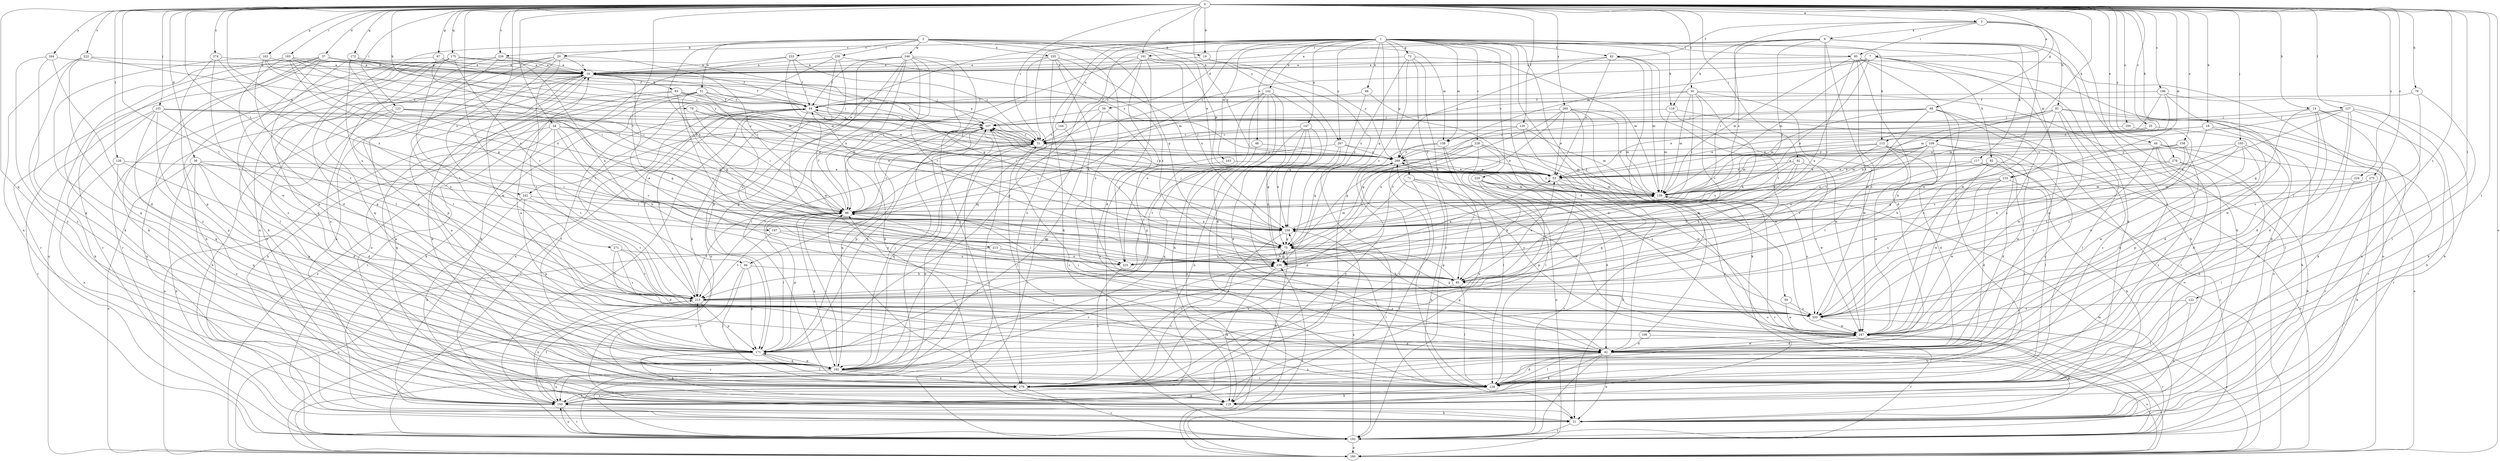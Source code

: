 strict digraph  {
0;
1;
2;
3;
6;
7;
10;
14;
18;
19;
20;
21;
25;
30;
31;
36;
37;
39;
42;
44;
46;
48;
51;
53;
54;
59;
62;
64;
67;
68;
71;
72;
75;
76;
79;
81;
82;
83;
85;
92;
94;
95;
96;
101;
105;
106;
107;
109;
113;
116;
117;
118;
120;
122;
123;
126;
127;
128;
133;
138;
139;
142;
144;
147;
150;
158;
160;
163;
171;
172;
175;
182;
183;
191;
192;
196;
197;
203;
213;
215;
222;
224;
225;
226;
228;
229;
230;
233;
235;
236;
242;
243;
246;
247;
250;
258;
260;
264;
267;
269;
271;
274;
275;
278;
279;
0 -> 3  [label=a];
0 -> 14  [label=b];
0 -> 18  [label=b];
0 -> 19  [label=b];
0 -> 25  [label=c];
0 -> 30  [label=c];
0 -> 31  [label=c];
0 -> 36  [label=d];
0 -> 37  [label=d];
0 -> 44  [label=e];
0 -> 54  [label=f];
0 -> 67  [label=g];
0 -> 68  [label=g];
0 -> 76  [label=h];
0 -> 79  [label=h];
0 -> 92  [label=i];
0 -> 94  [label=i];
0 -> 101  [label=j];
0 -> 105  [label=j];
0 -> 109  [label=k];
0 -> 113  [label=k];
0 -> 120  [label=l];
0 -> 122  [label=l];
0 -> 123  [label=l];
0 -> 126  [label=l];
0 -> 127  [label=l];
0 -> 128  [label=l];
0 -> 133  [label=m];
0 -> 158  [label=o];
0 -> 160  [label=o];
0 -> 163  [label=p];
0 -> 172  [label=q];
0 -> 175  [label=q];
0 -> 182  [label=q];
0 -> 183  [label=r];
0 -> 191  [label=r];
0 -> 196  [label=s];
0 -> 197  [label=s];
0 -> 203  [label=s];
0 -> 213  [label=t];
0 -> 215  [label=t];
0 -> 222  [label=u];
0 -> 224  [label=u];
0 -> 226  [label=v];
0 -> 242  [label=w];
0 -> 250  [label=x];
0 -> 260  [label=y];
0 -> 264  [label=y];
0 -> 267  [label=y];
0 -> 271  [label=z];
0 -> 274  [label=z];
0 -> 275  [label=z];
0 -> 278  [label=z];
1 -> 39  [label=d];
1 -> 42  [label=d];
1 -> 46  [label=e];
1 -> 48  [label=e];
1 -> 59  [label=f];
1 -> 62  [label=f];
1 -> 71  [label=g];
1 -> 72  [label=g];
1 -> 75  [label=g];
1 -> 94  [label=i];
1 -> 95  [label=i];
1 -> 106  [label=j];
1 -> 113  [label=k];
1 -> 116  [label=k];
1 -> 133  [label=m];
1 -> 138  [label=m];
1 -> 142  [label=n];
1 -> 144  [label=n];
1 -> 147  [label=n];
1 -> 171  [label=p];
1 -> 182  [label=q];
1 -> 226  [label=v];
1 -> 228  [label=v];
1 -> 229  [label=v];
1 -> 242  [label=w];
1 -> 243  [label=w];
1 -> 267  [label=y];
1 -> 279  [label=z];
2 -> 19  [label=b];
2 -> 20  [label=b];
2 -> 51  [label=e];
2 -> 53  [label=e];
2 -> 75  [label=g];
2 -> 138  [label=m];
2 -> 203  [label=s];
2 -> 230  [label=v];
2 -> 233  [label=v];
2 -> 235  [label=v];
2 -> 246  [label=w];
2 -> 258  [label=x];
2 -> 269  [label=y];
2 -> 279  [label=z];
3 -> 6  [label=a];
3 -> 7  [label=a];
3 -> 62  [label=f];
3 -> 81  [label=h];
3 -> 95  [label=i];
3 -> 128  [label=l];
3 -> 258  [label=x];
6 -> 10  [label=a];
6 -> 21  [label=b];
6 -> 96  [label=i];
6 -> 116  [label=k];
6 -> 117  [label=k];
6 -> 118  [label=k];
6 -> 191  [label=r];
6 -> 215  [label=t];
6 -> 236  [label=v];
6 -> 247  [label=w];
6 -> 258  [label=x];
7 -> 10  [label=a];
7 -> 21  [label=b];
7 -> 31  [label=c];
7 -> 82  [label=h];
7 -> 138  [label=m];
7 -> 139  [label=m];
7 -> 182  [label=q];
7 -> 258  [label=x];
10 -> 64  [label=f];
10 -> 83  [label=h];
10 -> 107  [label=j];
10 -> 118  [label=k];
10 -> 150  [label=n];
10 -> 171  [label=p];
14 -> 21  [label=b];
14 -> 42  [label=d];
14 -> 75  [label=g];
14 -> 107  [label=j];
14 -> 118  [label=k];
14 -> 150  [label=n];
18 -> 31  [label=c];
18 -> 53  [label=e];
18 -> 160  [label=o];
18 -> 192  [label=r];
18 -> 247  [label=w];
19 -> 10  [label=a];
19 -> 118  [label=k];
19 -> 269  [label=y];
20 -> 10  [label=a];
20 -> 96  [label=i];
20 -> 171  [label=p];
20 -> 182  [label=q];
20 -> 203  [label=s];
20 -> 247  [label=w];
20 -> 279  [label=z];
21 -> 192  [label=r];
21 -> 247  [label=w];
25 -> 31  [label=c];
25 -> 42  [label=d];
25 -> 53  [label=e];
30 -> 31  [label=c];
30 -> 64  [label=f];
30 -> 85  [label=h];
30 -> 96  [label=i];
30 -> 139  [label=m];
30 -> 160  [label=o];
30 -> 236  [label=v];
30 -> 247  [label=w];
31 -> 10  [label=a];
31 -> 64  [label=f];
31 -> 128  [label=l];
31 -> 150  [label=n];
31 -> 182  [label=q];
31 -> 215  [label=t];
31 -> 269  [label=y];
36 -> 21  [label=b];
36 -> 42  [label=d];
36 -> 53  [label=e];
36 -> 96  [label=i];
36 -> 160  [label=o];
36 -> 171  [label=p];
36 -> 279  [label=z];
37 -> 10  [label=a];
37 -> 31  [label=c];
37 -> 64  [label=f];
37 -> 118  [label=k];
37 -> 128  [label=l];
37 -> 139  [label=m];
37 -> 160  [label=o];
37 -> 192  [label=r];
37 -> 279  [label=z];
39 -> 96  [label=i];
39 -> 107  [label=j];
39 -> 171  [label=p];
39 -> 182  [label=q];
42 -> 10  [label=a];
42 -> 21  [label=b];
42 -> 75  [label=g];
42 -> 118  [label=k];
42 -> 128  [label=l];
42 -> 160  [label=o];
42 -> 192  [label=r];
42 -> 247  [label=w];
42 -> 279  [label=z];
44 -> 128  [label=l];
44 -> 150  [label=n];
44 -> 192  [label=r];
44 -> 203  [label=s];
44 -> 269  [label=y];
44 -> 279  [label=z];
46 -> 182  [label=q];
46 -> 269  [label=y];
48 -> 64  [label=f];
48 -> 75  [label=g];
48 -> 247  [label=w];
51 -> 21  [label=b];
51 -> 64  [label=f];
51 -> 75  [label=g];
51 -> 107  [label=j];
51 -> 160  [label=o];
51 -> 192  [label=r];
51 -> 258  [label=x];
53 -> 139  [label=m];
53 -> 160  [label=o];
53 -> 171  [label=p];
54 -> 31  [label=c];
54 -> 53  [label=e];
54 -> 85  [label=h];
54 -> 160  [label=o];
54 -> 182  [label=q];
54 -> 215  [label=t];
54 -> 236  [label=v];
59 -> 203  [label=s];
59 -> 247  [label=w];
62 -> 10  [label=a];
62 -> 53  [label=e];
62 -> 139  [label=m];
62 -> 182  [label=q];
62 -> 215  [label=t];
62 -> 269  [label=y];
64 -> 107  [label=j];
64 -> 150  [label=n];
64 -> 192  [label=r];
64 -> 215  [label=t];
64 -> 225  [label=u];
64 -> 236  [label=v];
64 -> 258  [label=x];
64 -> 269  [label=y];
67 -> 10  [label=a];
67 -> 31  [label=c];
67 -> 96  [label=i];
67 -> 192  [label=r];
68 -> 85  [label=h];
68 -> 107  [label=j];
68 -> 139  [label=m];
68 -> 203  [label=s];
68 -> 236  [label=v];
68 -> 269  [label=y];
68 -> 279  [label=z];
71 -> 21  [label=b];
71 -> 139  [label=m];
71 -> 171  [label=p];
71 -> 192  [label=r];
71 -> 247  [label=w];
72 -> 10  [label=a];
72 -> 85  [label=h];
72 -> 139  [label=m];
72 -> 192  [label=r];
72 -> 236  [label=v];
72 -> 258  [label=x];
75 -> 107  [label=j];
75 -> 118  [label=k];
75 -> 128  [label=l];
75 -> 225  [label=u];
75 -> 236  [label=v];
76 -> 64  [label=f];
76 -> 128  [label=l];
76 -> 203  [label=s];
79 -> 96  [label=i];
79 -> 107  [label=j];
79 -> 139  [label=m];
81 -> 21  [label=b];
81 -> 53  [label=e];
81 -> 107  [label=j];
81 -> 128  [label=l];
81 -> 192  [label=r];
81 -> 203  [label=s];
81 -> 247  [label=w];
81 -> 258  [label=x];
82 -> 42  [label=d];
82 -> 53  [label=e];
82 -> 160  [label=o];
82 -> 236  [label=v];
82 -> 247  [label=w];
83 -> 21  [label=b];
83 -> 31  [label=c];
83 -> 53  [label=e];
83 -> 64  [label=f];
83 -> 150  [label=n];
83 -> 236  [label=v];
85 -> 10  [label=a];
85 -> 53  [label=e];
85 -> 75  [label=g];
85 -> 96  [label=i];
85 -> 128  [label=l];
85 -> 215  [label=t];
92 -> 53  [label=e];
92 -> 85  [label=h];
92 -> 236  [label=v];
92 -> 247  [label=w];
92 -> 258  [label=x];
94 -> 85  [label=h];
94 -> 128  [label=l];
94 -> 171  [label=p];
94 -> 279  [label=z];
95 -> 10  [label=a];
95 -> 21  [label=b];
95 -> 42  [label=d];
95 -> 128  [label=l];
95 -> 139  [label=m];
95 -> 160  [label=o];
95 -> 203  [label=s];
95 -> 225  [label=u];
96 -> 31  [label=c];
96 -> 64  [label=f];
96 -> 107  [label=j];
96 -> 171  [label=p];
96 -> 182  [label=q];
96 -> 215  [label=t];
96 -> 258  [label=x];
101 -> 31  [label=c];
101 -> 96  [label=i];
101 -> 107  [label=j];
101 -> 118  [label=k];
101 -> 171  [label=p];
101 -> 182  [label=q];
101 -> 192  [label=r];
101 -> 215  [label=t];
105 -> 42  [label=d];
105 -> 171  [label=p];
105 -> 215  [label=t];
105 -> 236  [label=v];
105 -> 247  [label=w];
105 -> 269  [label=y];
106 -> 42  [label=d];
106 -> 192  [label=r];
107 -> 31  [label=c];
107 -> 171  [label=p];
107 -> 182  [label=q];
107 -> 192  [label=r];
109 -> 53  [label=e];
109 -> 85  [label=h];
109 -> 139  [label=m];
109 -> 182  [label=q];
109 -> 225  [label=u];
109 -> 247  [label=w];
109 -> 258  [label=x];
109 -> 269  [label=y];
113 -> 42  [label=d];
113 -> 128  [label=l];
113 -> 139  [label=m];
113 -> 247  [label=w];
113 -> 258  [label=x];
113 -> 269  [label=y];
116 -> 107  [label=j];
116 -> 139  [label=m];
116 -> 160  [label=o];
116 -> 247  [label=w];
117 -> 53  [label=e];
117 -> 192  [label=r];
117 -> 215  [label=t];
117 -> 279  [label=z];
118 -> 10  [label=a];
118 -> 96  [label=i];
120 -> 31  [label=c];
120 -> 75  [label=g];
120 -> 139  [label=m];
120 -> 182  [label=q];
122 -> 21  [label=b];
122 -> 128  [label=l];
122 -> 203  [label=s];
123 -> 21  [label=b];
123 -> 75  [label=g];
123 -> 107  [label=j];
123 -> 150  [label=n];
123 -> 215  [label=t];
123 -> 269  [label=y];
126 -> 42  [label=d];
126 -> 53  [label=e];
126 -> 150  [label=n];
126 -> 182  [label=q];
127 -> 42  [label=d];
127 -> 107  [label=j];
127 -> 118  [label=k];
127 -> 128  [label=l];
127 -> 139  [label=m];
127 -> 150  [label=n];
127 -> 258  [label=x];
128 -> 10  [label=a];
128 -> 31  [label=c];
128 -> 42  [label=d];
128 -> 96  [label=i];
128 -> 118  [label=k];
128 -> 247  [label=w];
133 -> 42  [label=d];
133 -> 118  [label=k];
133 -> 139  [label=m];
133 -> 203  [label=s];
133 -> 225  [label=u];
133 -> 247  [label=w];
138 -> 75  [label=g];
138 -> 128  [label=l];
138 -> 150  [label=n];
138 -> 269  [label=y];
139 -> 96  [label=i];
139 -> 107  [label=j];
139 -> 192  [label=r];
139 -> 203  [label=s];
139 -> 269  [label=y];
142 -> 42  [label=d];
142 -> 64  [label=f];
142 -> 96  [label=i];
142 -> 118  [label=k];
142 -> 160  [label=o];
142 -> 203  [label=s];
142 -> 215  [label=t];
142 -> 225  [label=u];
144 -> 31  [label=c];
144 -> 192  [label=r];
147 -> 31  [label=c];
147 -> 42  [label=d];
147 -> 75  [label=g];
147 -> 150  [label=n];
147 -> 160  [label=o];
147 -> 215  [label=t];
150 -> 10  [label=a];
150 -> 21  [label=b];
150 -> 192  [label=r];
150 -> 215  [label=t];
150 -> 269  [label=y];
150 -> 279  [label=z];
158 -> 42  [label=d];
158 -> 85  [label=h];
158 -> 258  [label=x];
158 -> 269  [label=y];
160 -> 107  [label=j];
160 -> 236  [label=v];
163 -> 10  [label=a];
163 -> 96  [label=i];
163 -> 107  [label=j];
163 -> 128  [label=l];
163 -> 215  [label=t];
171 -> 96  [label=i];
171 -> 107  [label=j];
171 -> 118  [label=k];
171 -> 128  [label=l];
171 -> 182  [label=q];
171 -> 215  [label=t];
171 -> 279  [label=z];
172 -> 10  [label=a];
172 -> 42  [label=d];
172 -> 139  [label=m];
172 -> 225  [label=u];
172 -> 258  [label=x];
175 -> 10  [label=a];
175 -> 21  [label=b];
175 -> 64  [label=f];
175 -> 118  [label=k];
175 -> 171  [label=p];
175 -> 192  [label=r];
175 -> 215  [label=t];
175 -> 236  [label=v];
175 -> 269  [label=y];
182 -> 64  [label=f];
182 -> 96  [label=i];
182 -> 107  [label=j];
182 -> 128  [label=l];
182 -> 150  [label=n];
182 -> 171  [label=p];
182 -> 236  [label=v];
182 -> 279  [label=z];
183 -> 10  [label=a];
183 -> 75  [label=g];
183 -> 96  [label=i];
183 -> 118  [label=k];
183 -> 171  [label=p];
183 -> 258  [label=x];
183 -> 269  [label=y];
191 -> 10  [label=a];
191 -> 31  [label=c];
191 -> 42  [label=d];
191 -> 53  [label=e];
191 -> 96  [label=i];
191 -> 225  [label=u];
191 -> 258  [label=x];
192 -> 64  [label=f];
192 -> 107  [label=j];
192 -> 139  [label=m];
192 -> 150  [label=n];
192 -> 160  [label=o];
192 -> 258  [label=x];
196 -> 21  [label=b];
196 -> 31  [label=c];
196 -> 64  [label=f];
196 -> 139  [label=m];
196 -> 247  [label=w];
197 -> 75  [label=g];
197 -> 215  [label=t];
197 -> 225  [label=u];
203 -> 75  [label=g];
203 -> 96  [label=i];
203 -> 160  [label=o];
203 -> 247  [label=w];
213 -> 160  [label=o];
213 -> 225  [label=u];
213 -> 236  [label=v];
215 -> 64  [label=f];
215 -> 150  [label=n];
215 -> 171  [label=p];
215 -> 203  [label=s];
222 -> 10  [label=a];
222 -> 31  [label=c];
222 -> 150  [label=n];
222 -> 182  [label=q];
222 -> 279  [label=z];
224 -> 128  [label=l];
224 -> 139  [label=m];
225 -> 279  [label=z];
226 -> 10  [label=a];
226 -> 150  [label=n];
226 -> 182  [label=q];
226 -> 203  [label=s];
226 -> 225  [label=u];
228 -> 75  [label=g];
228 -> 128  [label=l];
228 -> 139  [label=m];
228 -> 160  [label=o];
228 -> 225  [label=u];
228 -> 247  [label=w];
228 -> 269  [label=y];
229 -> 21  [label=b];
229 -> 42  [label=d];
229 -> 85  [label=h];
229 -> 139  [label=m];
229 -> 192  [label=r];
229 -> 215  [label=t];
230 -> 10  [label=a];
230 -> 21  [label=b];
230 -> 171  [label=p];
230 -> 215  [label=t];
230 -> 269  [label=y];
233 -> 10  [label=a];
233 -> 21  [label=b];
233 -> 31  [label=c];
233 -> 64  [label=f];
233 -> 258  [label=x];
235 -> 10  [label=a];
235 -> 85  [label=h];
235 -> 118  [label=k];
235 -> 139  [label=m];
235 -> 236  [label=v];
235 -> 279  [label=z];
236 -> 53  [label=e];
236 -> 75  [label=g];
236 -> 85  [label=h];
236 -> 96  [label=i];
236 -> 118  [label=k];
242 -> 96  [label=i];
242 -> 118  [label=k];
242 -> 171  [label=p];
242 -> 215  [label=t];
243 -> 53  [label=e];
243 -> 192  [label=r];
246 -> 10  [label=a];
246 -> 21  [label=b];
246 -> 64  [label=f];
246 -> 75  [label=g];
246 -> 96  [label=i];
246 -> 128  [label=l];
246 -> 160  [label=o];
246 -> 171  [label=p];
246 -> 236  [label=v];
246 -> 247  [label=w];
247 -> 42  [label=d];
247 -> 171  [label=p];
247 -> 192  [label=r];
247 -> 269  [label=y];
250 -> 31  [label=c];
250 -> 203  [label=s];
258 -> 75  [label=g];
258 -> 107  [label=j];
258 -> 139  [label=m];
258 -> 279  [label=z];
260 -> 53  [label=e];
260 -> 107  [label=j];
260 -> 118  [label=k];
260 -> 139  [label=m];
260 -> 192  [label=r];
260 -> 225  [label=u];
260 -> 236  [label=v];
260 -> 247  [label=w];
264 -> 10  [label=a];
264 -> 42  [label=d];
264 -> 182  [label=q];
264 -> 279  [label=z];
267 -> 53  [label=e];
267 -> 96  [label=i];
267 -> 236  [label=v];
267 -> 258  [label=x];
267 -> 269  [label=y];
269 -> 53  [label=e];
269 -> 128  [label=l];
269 -> 203  [label=s];
269 -> 279  [label=z];
271 -> 42  [label=d];
271 -> 203  [label=s];
271 -> 215  [label=t];
271 -> 225  [label=u];
274 -> 10  [label=a];
274 -> 171  [label=p];
274 -> 247  [label=w];
274 -> 258  [label=x];
275 -> 21  [label=b];
275 -> 96  [label=i];
275 -> 139  [label=m];
278 -> 21  [label=b];
278 -> 53  [label=e];
278 -> 75  [label=g];
278 -> 279  [label=z];
279 -> 118  [label=k];
279 -> 150  [label=n];
279 -> 192  [label=r];
279 -> 236  [label=v];
279 -> 258  [label=x];
279 -> 269  [label=y];
}
